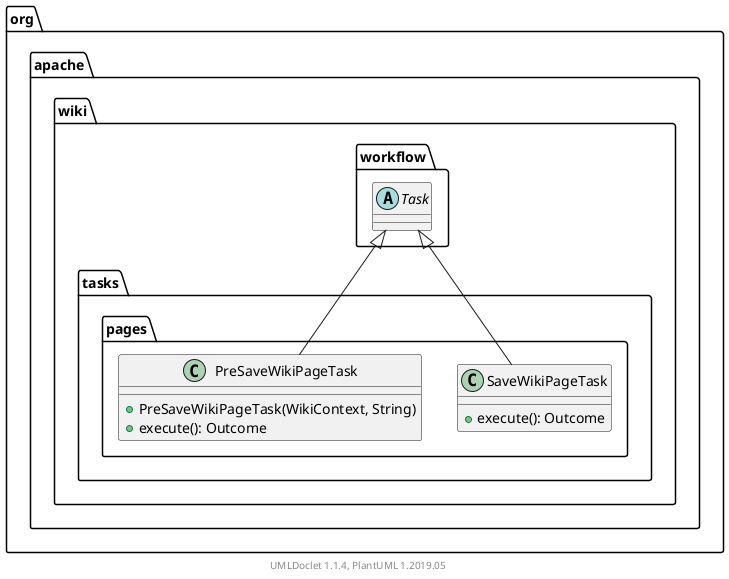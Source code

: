 @startuml

    namespace org.apache.wiki.tasks.pages {

        class SaveWikiPageTask [[SaveWikiPageTask.html]] {
            +execute(): Outcome
        }

        class PreSaveWikiPageTask [[PreSaveWikiPageTask.html]] {
            +PreSaveWikiPageTask(WikiContext, String)
            +execute(): Outcome
        }

        abstract class org.apache.wiki.workflow.Task
        org.apache.wiki.workflow.Task <|-- SaveWikiPageTask

        org.apache.wiki.workflow.Task <|-- PreSaveWikiPageTask

    }


    center footer UMLDoclet 1.1.4, PlantUML 1.2019.05
@enduml

